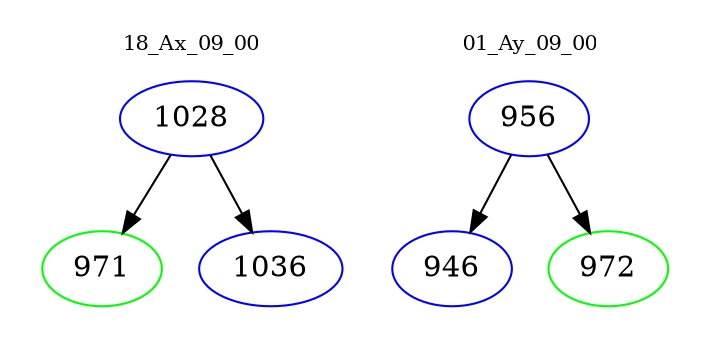 digraph{
subgraph cluster_0 {
color = white
label = "18_Ax_09_00";
fontsize=10;
T0_1028 [label="1028", color="blue"]
T0_1028 -> T0_971 [color="black"]
T0_971 [label="971", color="green"]
T0_1028 -> T0_1036 [color="black"]
T0_1036 [label="1036", color="blue"]
}
subgraph cluster_1 {
color = white
label = "01_Ay_09_00";
fontsize=10;
T1_956 [label="956", color="blue"]
T1_956 -> T1_946 [color="black"]
T1_946 [label="946", color="blue"]
T1_956 -> T1_972 [color="black"]
T1_972 [label="972", color="green"]
}
}
